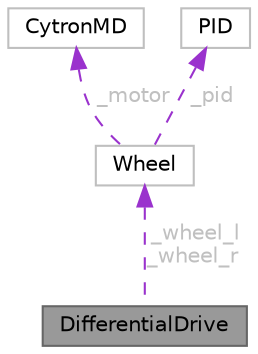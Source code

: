 digraph "DifferentialDrive"
{
 // LATEX_PDF_SIZE
  bgcolor="transparent";
  edge [fontname=Helvetica,fontsize=10,labelfontname=Helvetica,labelfontsize=10];
  node [fontname=Helvetica,fontsize=10,shape=box,height=0.2,width=0.4];
  Node1 [id="Node000001",label="DifferentialDrive",height=0.2,width=0.4,color="gray40", fillcolor="grey60", style="filled", fontcolor="black",tooltip=" "];
  Node2 -> Node1 [id="edge1_Node000001_Node000002",dir="back",color="darkorchid3",style="dashed",tooltip=" ",label=" _wheel_l\n_wheel_r",fontcolor="grey" ];
  Node2 [id="Node000002",label="Wheel",height=0.2,width=0.4,color="grey75", fillcolor="white", style="filled",URL="$class_wheel.html",tooltip=" "];
  Node3 -> Node2 [id="edge2_Node000002_Node000003",dir="back",color="darkorchid3",style="dashed",tooltip=" ",label=" _motor",fontcolor="grey" ];
  Node3 [id="Node000003",label="CytronMD",height=0.2,width=0.4,color="grey75", fillcolor="white", style="filled",URL="$class_cytron_m_d.html",tooltip=" "];
  Node4 -> Node2 [id="edge3_Node000002_Node000004",dir="back",color="darkorchid3",style="dashed",tooltip=" ",label=" _pid",fontcolor="grey" ];
  Node4 [id="Node000004",label="PID",height=0.2,width=0.4,color="grey75", fillcolor="white", style="filled",URL="$class_p_i_d.html",tooltip=" "];
}
